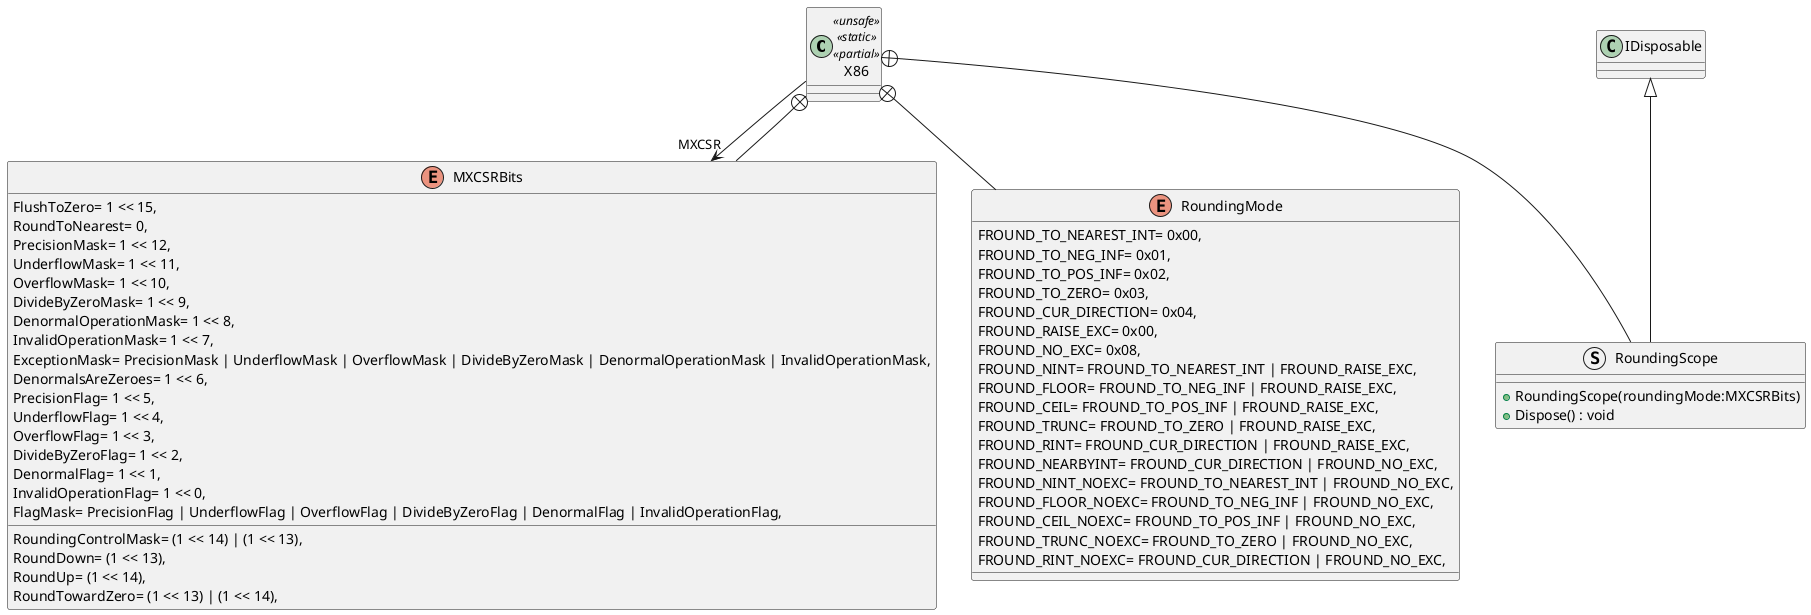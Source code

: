 @startuml
class X86 <<unsafe>> <<static>> <<partial>> {
}
enum MXCSRBits {
    FlushToZero= 1 << 15,
    RoundingControlMask= (1 << 14) | (1 << 13),
    RoundToNearest= 0,
    RoundDown= (1 << 13),
    RoundUp= (1 << 14),
    RoundTowardZero= (1 << 13) | (1 << 14),
    PrecisionMask= 1 << 12,
    UnderflowMask= 1 << 11,
    OverflowMask= 1 << 10,
    DivideByZeroMask= 1 << 9,
    DenormalOperationMask= 1 << 8,
    InvalidOperationMask= 1 << 7,
    ExceptionMask= PrecisionMask | UnderflowMask | OverflowMask | DivideByZeroMask | DenormalOperationMask | InvalidOperationMask,
    DenormalsAreZeroes= 1 << 6,
    PrecisionFlag= 1 << 5,
    UnderflowFlag= 1 << 4,
    OverflowFlag= 1 << 3,
    DivideByZeroFlag= 1 << 2,
    DenormalFlag= 1 << 1,
    InvalidOperationFlag= 1 << 0,
    FlagMask= PrecisionFlag | UnderflowFlag | OverflowFlag | DivideByZeroFlag | DenormalFlag | InvalidOperationFlag,
}
enum RoundingMode {
    FROUND_TO_NEAREST_INT= 0x00,
    FROUND_TO_NEG_INF= 0x01,
    FROUND_TO_POS_INF= 0x02,
    FROUND_TO_ZERO= 0x03,
    FROUND_CUR_DIRECTION= 0x04,
    FROUND_RAISE_EXC= 0x00,
    FROUND_NO_EXC= 0x08,
    FROUND_NINT= FROUND_TO_NEAREST_INT | FROUND_RAISE_EXC,
    FROUND_FLOOR= FROUND_TO_NEG_INF | FROUND_RAISE_EXC,
    FROUND_CEIL= FROUND_TO_POS_INF | FROUND_RAISE_EXC,
    FROUND_TRUNC= FROUND_TO_ZERO | FROUND_RAISE_EXC,
    FROUND_RINT= FROUND_CUR_DIRECTION | FROUND_RAISE_EXC,
    FROUND_NEARBYINT= FROUND_CUR_DIRECTION | FROUND_NO_EXC,
    FROUND_NINT_NOEXC= FROUND_TO_NEAREST_INT | FROUND_NO_EXC,
    FROUND_FLOOR_NOEXC= FROUND_TO_NEG_INF | FROUND_NO_EXC,
    FROUND_CEIL_NOEXC= FROUND_TO_POS_INF | FROUND_NO_EXC,
    FROUND_TRUNC_NOEXC= FROUND_TO_ZERO | FROUND_NO_EXC,
    FROUND_RINT_NOEXC= FROUND_CUR_DIRECTION | FROUND_NO_EXC,
}
struct RoundingScope {
    + RoundingScope(roundingMode:MXCSRBits)
    + Dispose() : void
}
X86 --> "MXCSR" MXCSRBits
X86 +-- MXCSRBits
X86 +-- RoundingMode
X86 +-- RoundingScope
IDisposable <|-- RoundingScope
@enduml
